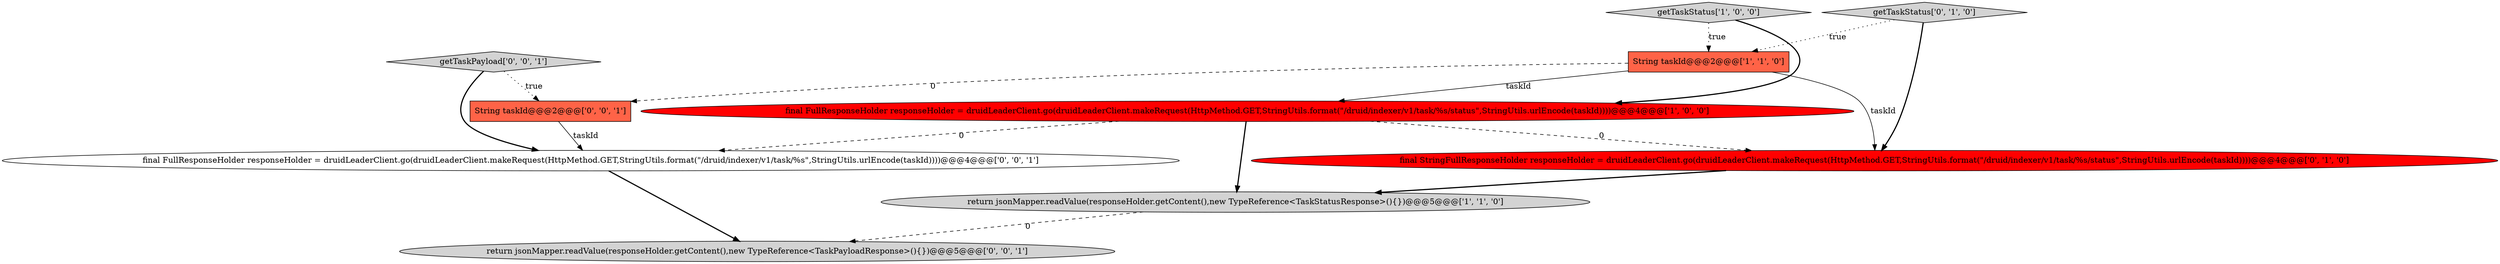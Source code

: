 digraph {
0 [style = filled, label = "String taskId@@@2@@@['1', '1', '0']", fillcolor = tomato, shape = box image = "AAA0AAABBB1BBB"];
1 [style = filled, label = "return jsonMapper.readValue(responseHolder.getContent(),new TypeReference<TaskStatusResponse>(){})@@@5@@@['1', '1', '0']", fillcolor = lightgray, shape = ellipse image = "AAA0AAABBB1BBB"];
8 [style = filled, label = "getTaskPayload['0', '0', '1']", fillcolor = lightgray, shape = diamond image = "AAA0AAABBB3BBB"];
4 [style = filled, label = "final StringFullResponseHolder responseHolder = druidLeaderClient.go(druidLeaderClient.makeRequest(HttpMethod.GET,StringUtils.format(\"/druid/indexer/v1/task/%s/status\",StringUtils.urlEncode(taskId))))@@@4@@@['0', '1', '0']", fillcolor = red, shape = ellipse image = "AAA1AAABBB2BBB"];
6 [style = filled, label = "final FullResponseHolder responseHolder = druidLeaderClient.go(druidLeaderClient.makeRequest(HttpMethod.GET,StringUtils.format(\"/druid/indexer/v1/task/%s\",StringUtils.urlEncode(taskId))))@@@4@@@['0', '0', '1']", fillcolor = white, shape = ellipse image = "AAA0AAABBB3BBB"];
9 [style = filled, label = "return jsonMapper.readValue(responseHolder.getContent(),new TypeReference<TaskPayloadResponse>(){})@@@5@@@['0', '0', '1']", fillcolor = lightgray, shape = ellipse image = "AAA0AAABBB3BBB"];
3 [style = filled, label = "getTaskStatus['1', '0', '0']", fillcolor = lightgray, shape = diamond image = "AAA0AAABBB1BBB"];
5 [style = filled, label = "getTaskStatus['0', '1', '0']", fillcolor = lightgray, shape = diamond image = "AAA0AAABBB2BBB"];
7 [style = filled, label = "String taskId@@@2@@@['0', '0', '1']", fillcolor = tomato, shape = box image = "AAA0AAABBB3BBB"];
2 [style = filled, label = "final FullResponseHolder responseHolder = druidLeaderClient.go(druidLeaderClient.makeRequest(HttpMethod.GET,StringUtils.format(\"/druid/indexer/v1/task/%s/status\",StringUtils.urlEncode(taskId))))@@@4@@@['1', '0', '0']", fillcolor = red, shape = ellipse image = "AAA1AAABBB1BBB"];
8->7 [style = dotted, label="true"];
1->9 [style = dashed, label="0"];
4->1 [style = bold, label=""];
7->6 [style = solid, label="taskId"];
8->6 [style = bold, label=""];
5->0 [style = dotted, label="true"];
6->9 [style = bold, label=""];
3->2 [style = bold, label=""];
0->2 [style = solid, label="taskId"];
0->7 [style = dashed, label="0"];
0->4 [style = solid, label="taskId"];
2->1 [style = bold, label=""];
5->4 [style = bold, label=""];
2->4 [style = dashed, label="0"];
3->0 [style = dotted, label="true"];
2->6 [style = dashed, label="0"];
}
